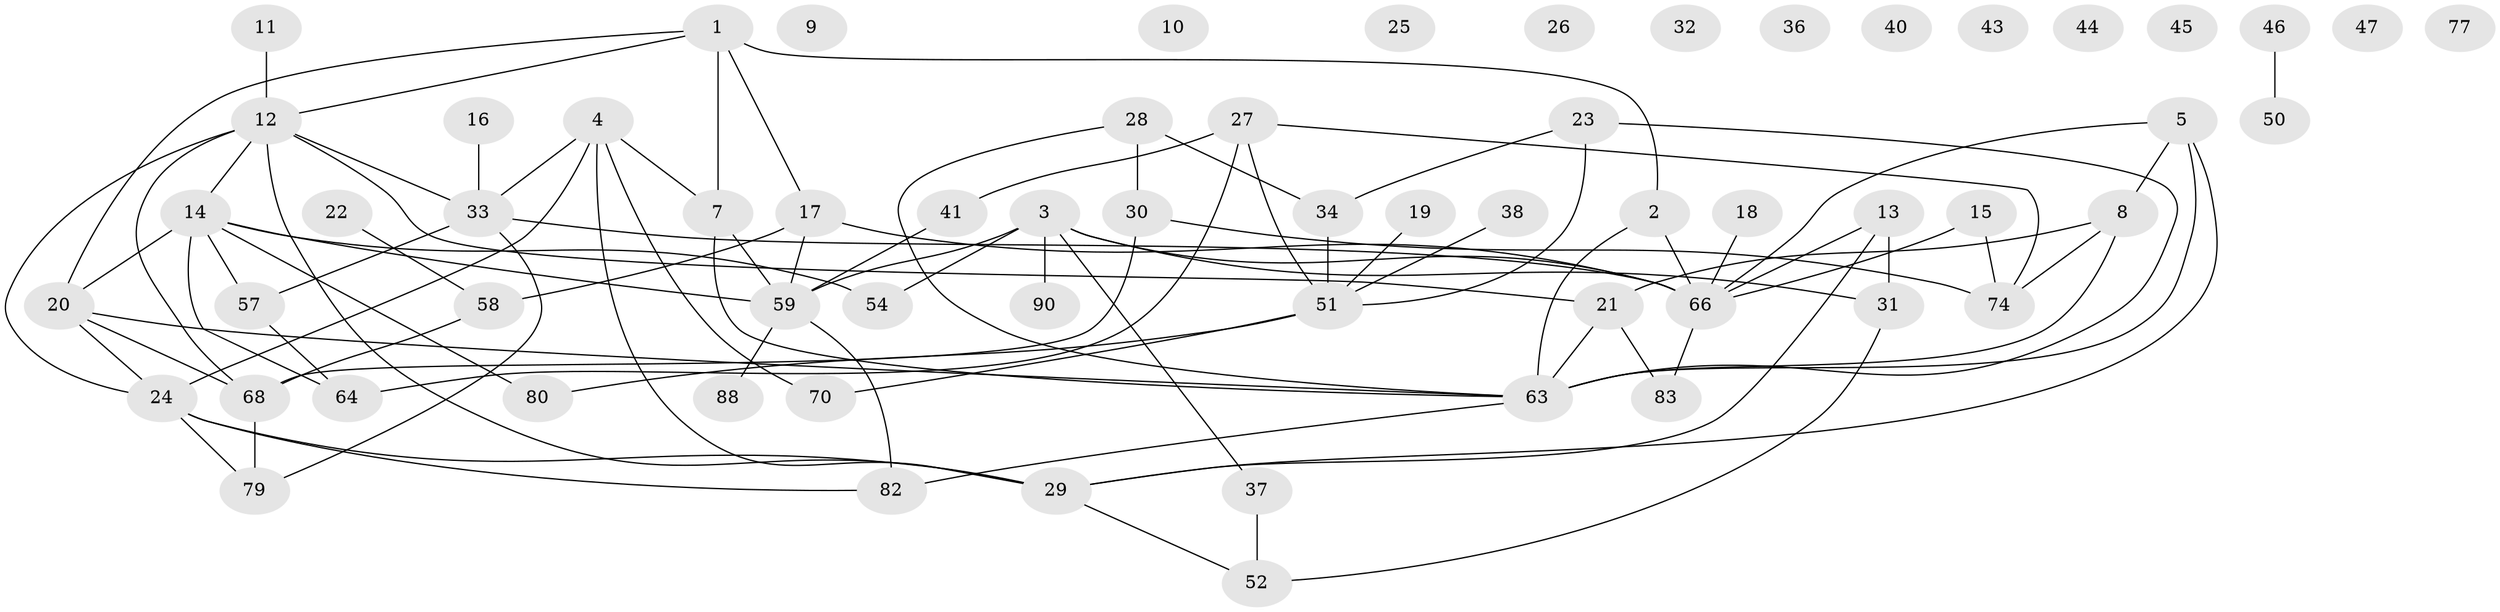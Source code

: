 // Generated by graph-tools (version 1.1) at 2025/23/03/03/25 07:23:28]
// undirected, 63 vertices, 91 edges
graph export_dot {
graph [start="1"]
  node [color=gray90,style=filled];
  1 [super="+85"];
  2 [super="+78"];
  3 [super="+61"];
  4 [super="+6"];
  5;
  7;
  8 [super="+53"];
  9;
  10;
  11;
  12 [super="+42"];
  13;
  14 [super="+60"];
  15;
  16;
  17 [super="+49"];
  18;
  19;
  20 [super="+86"];
  21 [super="+84"];
  22 [super="+81"];
  23 [super="+56"];
  24 [super="+87"];
  25 [super="+39"];
  26;
  27 [super="+35"];
  28;
  29 [super="+73"];
  30 [super="+65"];
  31;
  32 [super="+55"];
  33 [super="+48"];
  34 [super="+76"];
  36;
  37;
  38;
  40;
  41;
  43;
  44;
  45;
  46;
  47;
  50;
  51 [super="+75"];
  52 [super="+62"];
  54;
  57;
  58 [super="+67"];
  59 [super="+89"];
  63 [super="+69"];
  64;
  66 [super="+72"];
  68 [super="+71"];
  70;
  74;
  77;
  79;
  80;
  82;
  83;
  88;
  90;
  1 -- 2;
  1 -- 7;
  1 -- 20;
  1 -- 17;
  1 -- 12;
  2 -- 63;
  2 -- 66;
  3 -- 54;
  3 -- 66;
  3 -- 37;
  3 -- 90;
  3 -- 59;
  3 -- 31;
  4 -- 70;
  4 -- 33;
  4 -- 24;
  4 -- 7;
  4 -- 29;
  5 -- 8;
  5 -- 66;
  5 -- 63;
  5 -- 29;
  7 -- 63;
  7 -- 59;
  8 -- 21;
  8 -- 74;
  8 -- 63;
  11 -- 12;
  12 -- 14;
  12 -- 33;
  12 -- 68;
  12 -- 24;
  12 -- 21;
  12 -- 29;
  13 -- 29;
  13 -- 31;
  13 -- 66;
  14 -- 57;
  14 -- 80;
  14 -- 20;
  14 -- 54;
  14 -- 64;
  14 -- 59;
  15 -- 74;
  15 -- 66;
  16 -- 33;
  17 -- 59;
  17 -- 58;
  17 -- 66;
  18 -- 66;
  19 -- 51;
  20 -- 63;
  20 -- 68;
  20 -- 24;
  21 -- 63;
  21 -- 83;
  22 -- 58;
  23 -- 63;
  23 -- 51;
  23 -- 34;
  24 -- 79;
  24 -- 82;
  24 -- 29;
  27 -- 41;
  27 -- 74;
  27 -- 64;
  27 -- 51;
  28 -- 30;
  28 -- 34;
  28 -- 63;
  29 -- 52;
  30 -- 68 [weight=2];
  30 -- 74;
  31 -- 52;
  33 -- 57;
  33 -- 66;
  33 -- 79;
  34 -- 51;
  37 -- 52;
  38 -- 51;
  41 -- 59;
  46 -- 50;
  51 -- 70;
  51 -- 80;
  57 -- 64;
  58 -- 68;
  59 -- 82;
  59 -- 88;
  63 -- 82;
  66 -- 83;
  68 -- 79 [weight=2];
}
